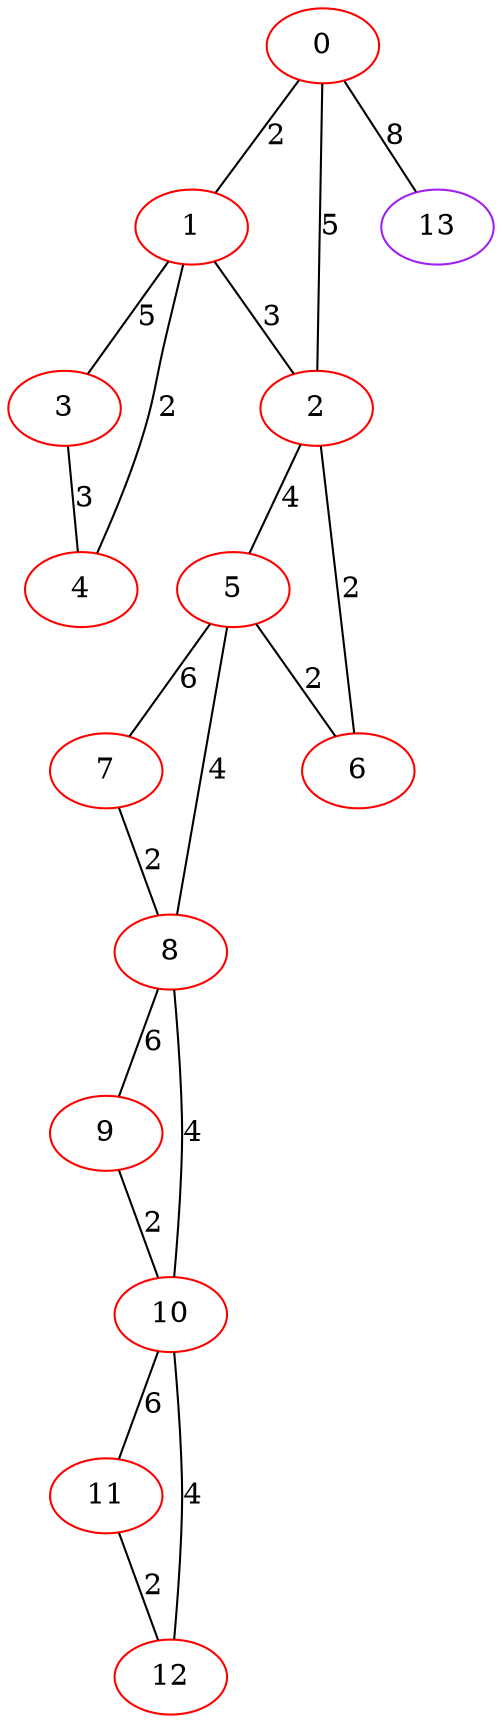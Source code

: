 graph "" {
0 [color=red, weight=1];
1 [color=red, weight=1];
2 [color=red, weight=1];
3 [color=red, weight=1];
4 [color=red, weight=1];
5 [color=red, weight=1];
6 [color=red, weight=1];
7 [color=red, weight=1];
8 [color=red, weight=1];
9 [color=red, weight=1];
10 [color=red, weight=1];
11 [color=red, weight=1];
12 [color=red, weight=1];
13 [color=purple, weight=4];
0 -- 1  [key=0, label=2];
0 -- 2  [key=0, label=5];
0 -- 13  [key=0, label=8];
1 -- 2  [key=0, label=3];
1 -- 3  [key=0, label=5];
1 -- 4  [key=0, label=2];
2 -- 5  [key=0, label=4];
2 -- 6  [key=0, label=2];
3 -- 4  [key=0, label=3];
5 -- 8  [key=0, label=4];
5 -- 6  [key=0, label=2];
5 -- 7  [key=0, label=6];
7 -- 8  [key=0, label=2];
8 -- 9  [key=0, label=6];
8 -- 10  [key=0, label=4];
9 -- 10  [key=0, label=2];
10 -- 11  [key=0, label=6];
10 -- 12  [key=0, label=4];
11 -- 12  [key=0, label=2];
}
